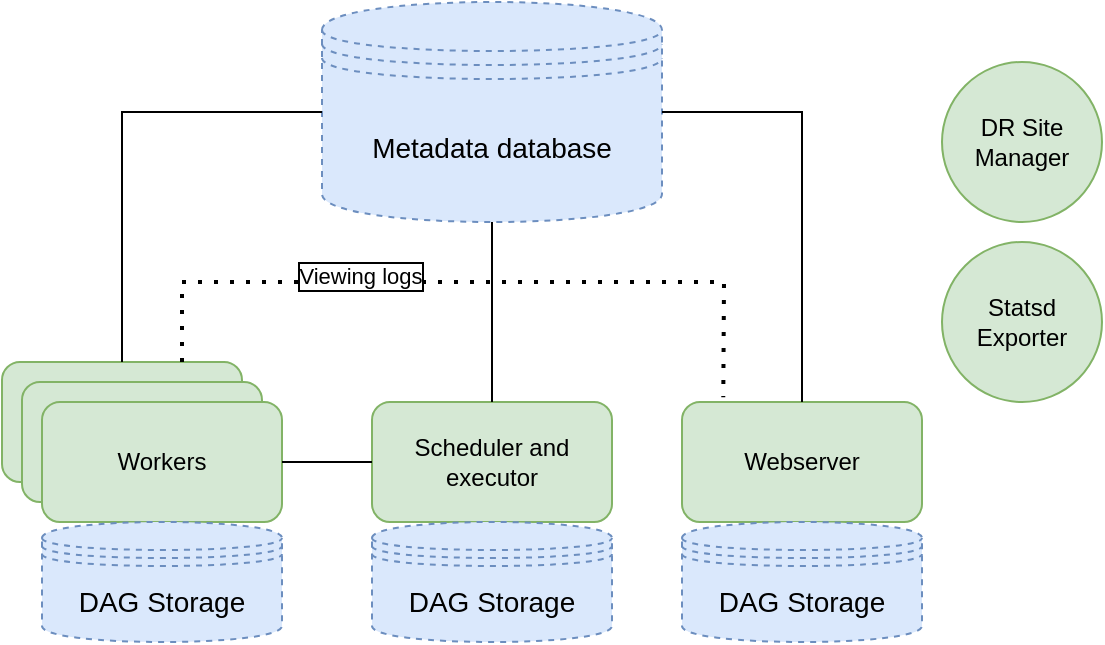 <mxfile version="16.4.0" type="device"><diagram id="oVz0J0SP4A20-rGbmqCL" name="Page-1"><mxGraphModel dx="989" dy="689" grid="1" gridSize="10" guides="1" tooltips="1" connect="1" arrows="1" fold="1" page="1" pageScale="1" pageWidth="850" pageHeight="1100" math="0" shadow="0"><root><mxCell id="0"/><mxCell id="1" parent="0"/><mxCell id="0DJ7ba1NbGqYw8WkCLEo-1" value="Scheduler and executor" style="rounded=1;whiteSpace=wrap;html=1;fillColor=#d5e8d4;strokeColor=#82b366;" vertex="1" parent="1"><mxGeometry x="365" y="280" width="120" height="60" as="geometry"/></mxCell><mxCell id="0DJ7ba1NbGqYw8WkCLEo-3" value="Webserver" style="rounded=1;whiteSpace=wrap;html=1;fillColor=#d5e8d4;strokeColor=#82b366;" vertex="1" parent="1"><mxGeometry x="520" y="280" width="120" height="60" as="geometry"/></mxCell><mxCell id="0DJ7ba1NbGqYw8WkCLEo-4" value="" style="rounded=1;whiteSpace=wrap;html=1;fillColor=#d5e8d4;strokeColor=#82b366;" vertex="1" parent="1"><mxGeometry x="180" y="260" width="120" height="60" as="geometry"/></mxCell><mxCell id="0DJ7ba1NbGqYw8WkCLEo-7" value="" style="rounded=1;whiteSpace=wrap;html=1;fillColor=#d5e8d4;strokeColor=#82b366;" vertex="1" parent="1"><mxGeometry x="190" y="270" width="120" height="60" as="geometry"/></mxCell><mxCell id="0DJ7ba1NbGqYw8WkCLEo-8" value="Workers" style="rounded=1;whiteSpace=wrap;html=1;fillColor=#d5e8d4;strokeColor=#82b366;" vertex="1" parent="1"><mxGeometry x="200" y="280" width="120" height="60" as="geometry"/></mxCell><mxCell id="0DJ7ba1NbGqYw8WkCLEo-9" value="Metadata database" style="shape=datastore;whiteSpace=wrap;html=1;shadow=0;dashed=1;fontSize=14;fillColor=#dae8fc;strokeColor=#6c8ebf;" vertex="1" parent="1"><mxGeometry x="340" y="80" width="170" height="110" as="geometry"/></mxCell><mxCell id="0DJ7ba1NbGqYw8WkCLEo-10" value="DAG Storage" style="shape=datastore;whiteSpace=wrap;html=1;shadow=0;dashed=1;fontSize=14;fillColor=#dae8fc;strokeColor=#6c8ebf;" vertex="1" parent="1"><mxGeometry x="200" y="340" width="120" height="60" as="geometry"/></mxCell><mxCell id="0DJ7ba1NbGqYw8WkCLEo-11" value="DAG Storage" style="shape=datastore;whiteSpace=wrap;html=1;shadow=0;dashed=1;fontSize=14;fillColor=#dae8fc;strokeColor=#6c8ebf;" vertex="1" parent="1"><mxGeometry x="365" y="340" width="120" height="60" as="geometry"/></mxCell><mxCell id="0DJ7ba1NbGqYw8WkCLEo-12" value="DAG Storage" style="shape=datastore;whiteSpace=wrap;html=1;shadow=0;dashed=1;fontSize=14;fillColor=#dae8fc;strokeColor=#6c8ebf;" vertex="1" parent="1"><mxGeometry x="520" y="340" width="120" height="60" as="geometry"/></mxCell><mxCell id="0DJ7ba1NbGqYw8WkCLEo-13" value="" style="endArrow=none;html=1;rounded=0;exitX=1;exitY=0.5;exitDx=0;exitDy=0;entryX=0;entryY=0.5;entryDx=0;entryDy=0;" edge="1" parent="1" source="0DJ7ba1NbGqYw8WkCLEo-8" target="0DJ7ba1NbGqYw8WkCLEo-1"><mxGeometry width="50" height="50" relative="1" as="geometry"><mxPoint x="400" y="380" as="sourcePoint"/><mxPoint x="450" y="330" as="targetPoint"/></mxGeometry></mxCell><mxCell id="0DJ7ba1NbGqYw8WkCLEo-14" value="" style="endArrow=none;html=1;rounded=0;exitX=0.5;exitY=1;exitDx=0;exitDy=0;entryX=0.5;entryY=0;entryDx=0;entryDy=0;" edge="1" parent="1" source="0DJ7ba1NbGqYw8WkCLEo-9" target="0DJ7ba1NbGqYw8WkCLEo-1"><mxGeometry width="50" height="50" relative="1" as="geometry"><mxPoint x="400" y="380" as="sourcePoint"/><mxPoint x="450" y="330" as="targetPoint"/></mxGeometry></mxCell><mxCell id="0DJ7ba1NbGqYw8WkCLEo-15" value="" style="endArrow=none;html=1;rounded=0;exitX=0.5;exitY=0;exitDx=0;exitDy=0;entryX=1;entryY=0.5;entryDx=0;entryDy=0;" edge="1" parent="1" source="0DJ7ba1NbGqYw8WkCLEo-3" target="0DJ7ba1NbGqYw8WkCLEo-9"><mxGeometry width="50" height="50" relative="1" as="geometry"><mxPoint x="400" y="380" as="sourcePoint"/><mxPoint x="450" y="330" as="targetPoint"/><Array as="points"><mxPoint x="580" y="135"/></Array></mxGeometry></mxCell><mxCell id="0DJ7ba1NbGqYw8WkCLEo-16" value="" style="endArrow=none;html=1;rounded=0;exitX=0;exitY=0.5;exitDx=0;exitDy=0;entryX=0.5;entryY=0;entryDx=0;entryDy=0;" edge="1" parent="1" source="0DJ7ba1NbGqYw8WkCLEo-9" target="0DJ7ba1NbGqYw8WkCLEo-4"><mxGeometry width="50" height="50" relative="1" as="geometry"><mxPoint x="400" y="280" as="sourcePoint"/><mxPoint x="450" y="230" as="targetPoint"/><Array as="points"><mxPoint x="240" y="135"/></Array></mxGeometry></mxCell><mxCell id="0DJ7ba1NbGqYw8WkCLEo-17" value="DR Site Manager" style="ellipse;whiteSpace=wrap;html=1;aspect=fixed;fillColor=#d5e8d4;strokeColor=#82b366;" vertex="1" parent="1"><mxGeometry x="650" y="110" width="80" height="80" as="geometry"/></mxCell><mxCell id="0DJ7ba1NbGqYw8WkCLEo-18" value="Statsd Exporter" style="ellipse;whiteSpace=wrap;html=1;aspect=fixed;fillColor=#d5e8d4;strokeColor=#82b366;" vertex="1" parent="1"><mxGeometry x="650" y="200" width="80" height="80" as="geometry"/></mxCell><mxCell id="0DJ7ba1NbGqYw8WkCLEo-19" value="" style="endArrow=none;dashed=1;html=1;dashPattern=1 3;strokeWidth=2;rounded=0;exitX=0.75;exitY=0;exitDx=0;exitDy=0;entryX=0.172;entryY=-0.04;entryDx=0;entryDy=0;entryPerimeter=0;" edge="1" parent="1" source="0DJ7ba1NbGqYw8WkCLEo-4" target="0DJ7ba1NbGqYw8WkCLEo-3"><mxGeometry width="50" height="50" relative="1" as="geometry"><mxPoint x="400" y="270" as="sourcePoint"/><mxPoint x="450" y="220" as="targetPoint"/><Array as="points"><mxPoint x="270" y="220"/><mxPoint x="541" y="220"/></Array></mxGeometry></mxCell><mxCell id="0DJ7ba1NbGqYw8WkCLEo-20" value="Viewing logs" style="edgeLabel;html=1;align=center;verticalAlign=middle;resizable=0;points=[];labelBorderColor=default;" vertex="1" connectable="0" parent="0DJ7ba1NbGqYw8WkCLEo-19"><mxGeometry x="-0.3" y="3" relative="1" as="geometry"><mxPoint as="offset"/></mxGeometry></mxCell></root></mxGraphModel></diagram></mxfile>